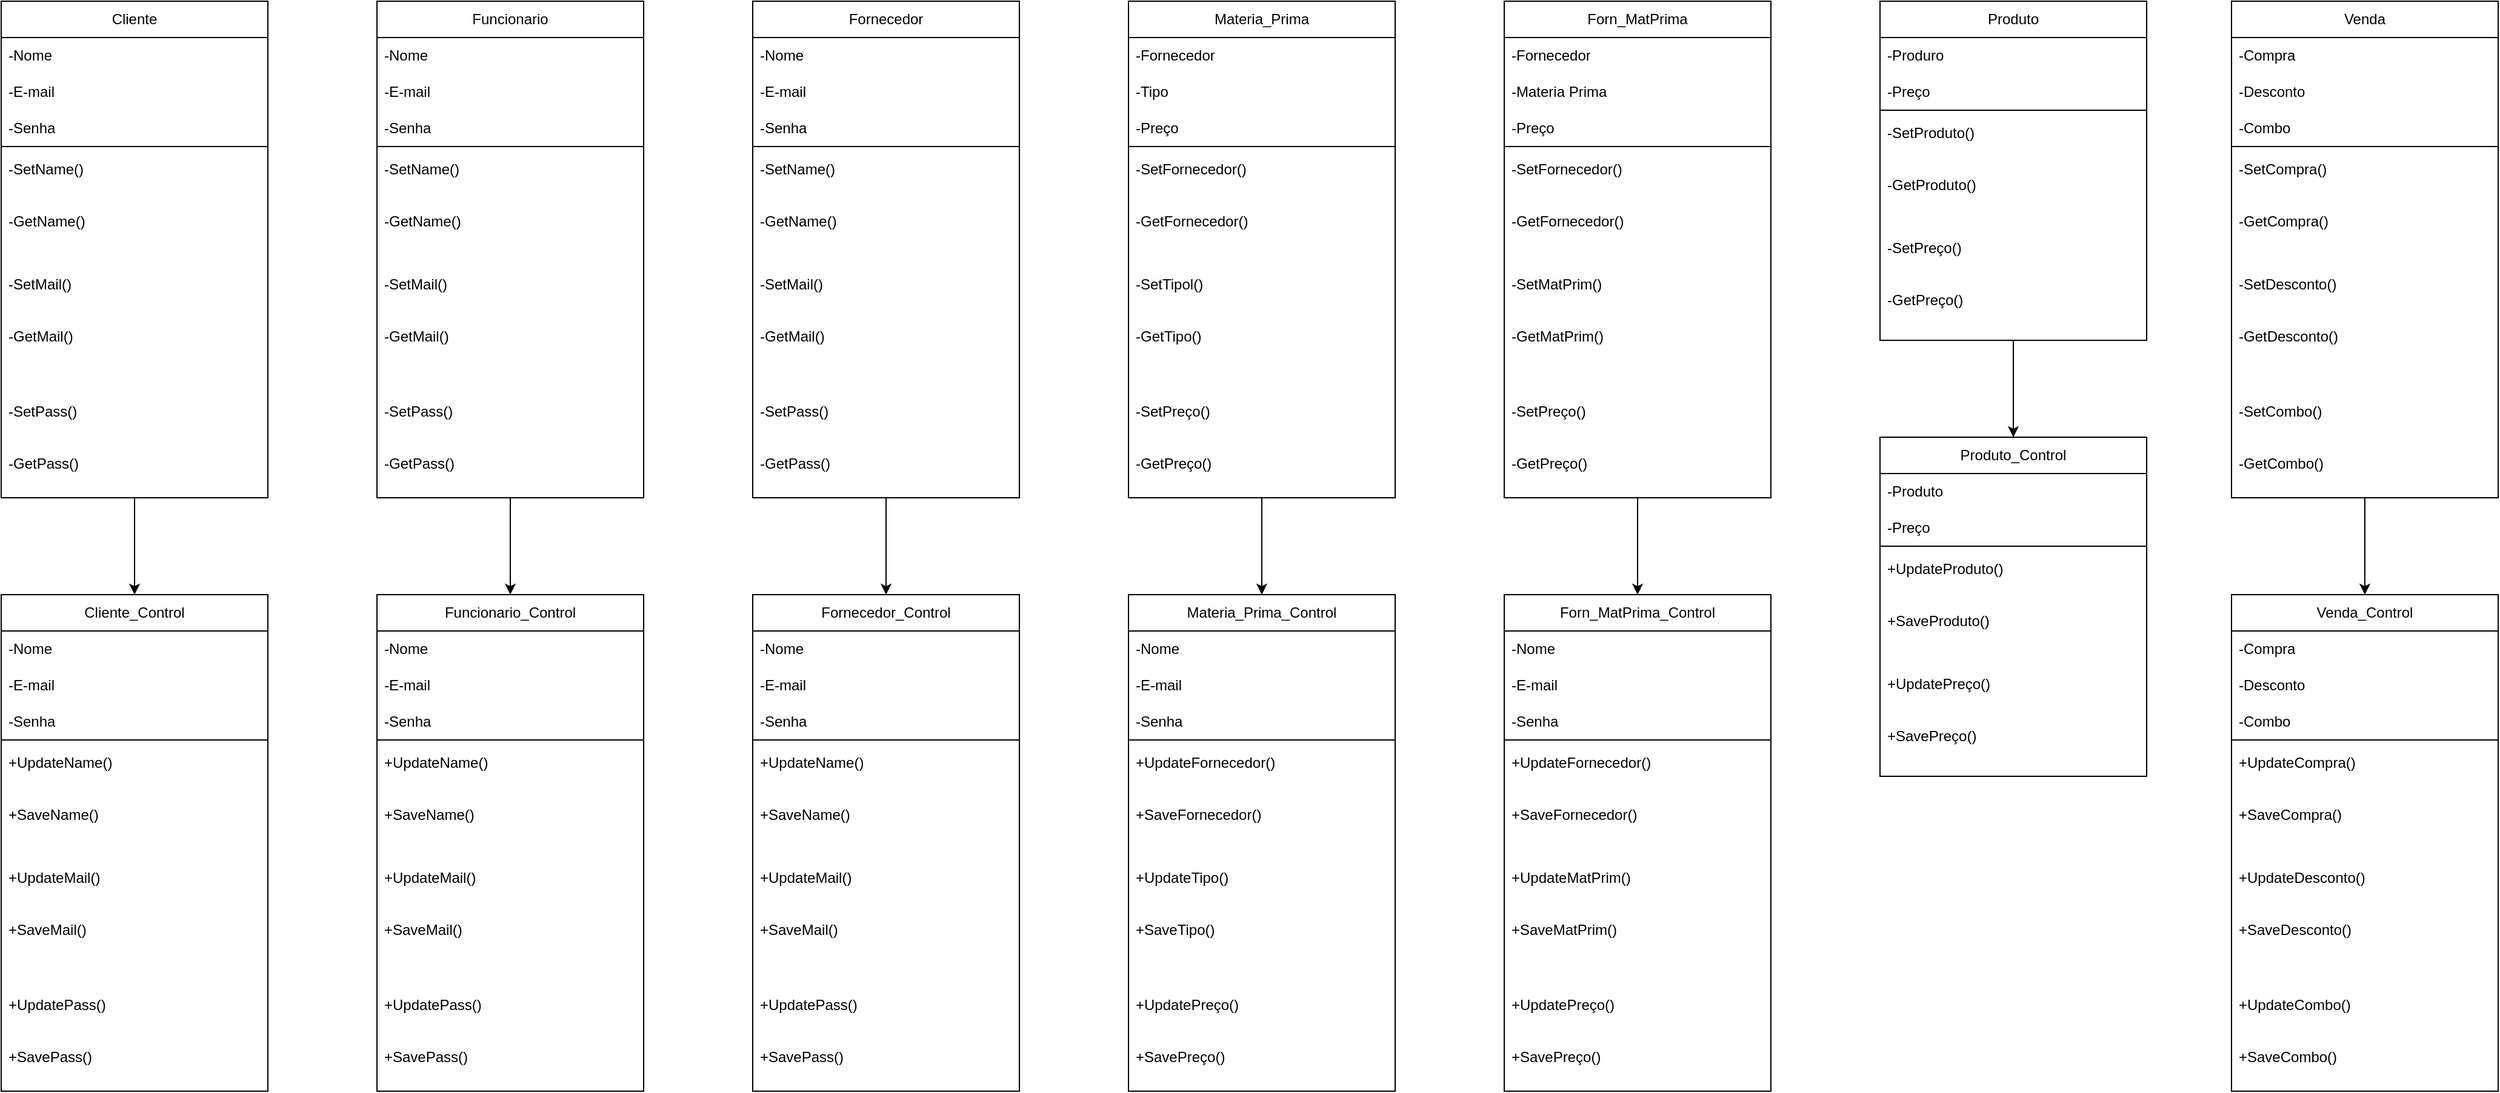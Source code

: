 <mxfile version="24.7.3" type="device">
  <diagram name="Página-1" id="zvrtA9uMxVIVxmkXYuaZ">
    <mxGraphModel dx="1834" dy="1150" grid="1" gridSize="10" guides="1" tooltips="1" connect="1" arrows="1" fold="1" page="0" pageScale="1" pageWidth="827" pageHeight="1169" math="0" shadow="0">
      <root>
        <mxCell id="0" />
        <mxCell id="1" parent="0" />
        <mxCell id="nqhEkGHsLleYSF5zNb8S-118" value="" style="group" parent="1" vertex="1" connectable="0">
          <mxGeometry x="-40" y="-180" width="220" height="410" as="geometry" />
        </mxCell>
        <mxCell id="nqhEkGHsLleYSF5zNb8S-119" value="Cliente" style="swimlane;fontStyle=0;childLayout=stackLayout;horizontal=1;startSize=30;horizontalStack=0;resizeParent=1;resizeParentMax=0;resizeLast=0;collapsible=1;marginBottom=0;whiteSpace=wrap;html=1;" parent="nqhEkGHsLleYSF5zNb8S-118" vertex="1">
          <mxGeometry width="220" height="120" as="geometry" />
        </mxCell>
        <mxCell id="nqhEkGHsLleYSF5zNb8S-120" value="-Nome" style="text;strokeColor=none;fillColor=none;align=left;verticalAlign=middle;spacingLeft=4;spacingRight=4;overflow=hidden;points=[[0,0.5],[1,0.5]];portConstraint=eastwest;rotatable=0;whiteSpace=wrap;html=1;" parent="nqhEkGHsLleYSF5zNb8S-119" vertex="1">
          <mxGeometry y="30" width="220" height="30" as="geometry" />
        </mxCell>
        <mxCell id="nqhEkGHsLleYSF5zNb8S-121" value="-E-mail" style="text;strokeColor=none;fillColor=none;align=left;verticalAlign=middle;spacingLeft=4;spacingRight=4;overflow=hidden;points=[[0,0.5],[1,0.5]];portConstraint=eastwest;rotatable=0;whiteSpace=wrap;html=1;" parent="nqhEkGHsLleYSF5zNb8S-119" vertex="1">
          <mxGeometry y="60" width="220" height="30" as="geometry" />
        </mxCell>
        <mxCell id="nqhEkGHsLleYSF5zNb8S-122" value="&lt;div&gt;-Senha&lt;/div&gt;" style="text;strokeColor=none;fillColor=none;align=left;verticalAlign=middle;spacingLeft=4;spacingRight=4;overflow=hidden;points=[[0,0.5],[1,0.5]];portConstraint=eastwest;rotatable=0;whiteSpace=wrap;html=1;" parent="nqhEkGHsLleYSF5zNb8S-119" vertex="1">
          <mxGeometry y="90" width="220" height="30" as="geometry" />
        </mxCell>
        <mxCell id="nqhEkGHsLleYSF5zNb8S-123" value="" style="swimlane;fontStyle=0;childLayout=stackLayout;horizontal=1;startSize=0;horizontalStack=0;resizeParent=1;resizeParentMax=0;resizeLast=0;collapsible=1;marginBottom=0;whiteSpace=wrap;html=1;" parent="nqhEkGHsLleYSF5zNb8S-118" vertex="1">
          <mxGeometry y="120" width="220" height="290" as="geometry" />
        </mxCell>
        <mxCell id="nqhEkGHsLleYSF5zNb8S-124" value="-SetName()&lt;div&gt;&lt;br&gt;&lt;/div&gt;&lt;div&gt;&lt;br&gt;&lt;div&gt;-GetName()&lt;/div&gt;&lt;/div&gt;" style="text;strokeColor=none;fillColor=none;align=left;verticalAlign=middle;spacingLeft=4;spacingRight=4;overflow=hidden;points=[[0,0.5],[1,0.5]];portConstraint=eastwest;rotatable=0;whiteSpace=wrap;html=1;" parent="nqhEkGHsLleYSF5zNb8S-123" vertex="1">
          <mxGeometry width="220" height="80" as="geometry" />
        </mxCell>
        <mxCell id="nqhEkGHsLleYSF5zNb8S-125" value="-SetMail()&lt;div&gt;&lt;br&gt;&lt;/div&gt;&lt;div&gt;&lt;br&gt;&lt;div&gt;-GetMail()&lt;/div&gt;&lt;/div&gt;" style="text;strokeColor=none;fillColor=none;align=left;verticalAlign=middle;spacingLeft=4;spacingRight=4;overflow=hidden;points=[[0,0.5],[1,0.5]];portConstraint=eastwest;rotatable=0;whiteSpace=wrap;html=1;" parent="nqhEkGHsLleYSF5zNb8S-123" vertex="1">
          <mxGeometry y="80" width="220" height="110" as="geometry" />
        </mxCell>
        <mxCell id="nqhEkGHsLleYSF5zNb8S-126" value="-SetPass()&lt;div&gt;&lt;br&gt;&lt;/div&gt;&lt;div&gt;&lt;br&gt;&lt;/div&gt;&lt;div&gt;-GetPass()&lt;/div&gt;" style="text;strokeColor=none;fillColor=none;align=left;verticalAlign=middle;spacingLeft=4;spacingRight=4;overflow=hidden;points=[[0,0.5],[1,0.5]];portConstraint=eastwest;rotatable=0;whiteSpace=wrap;html=1;" parent="nqhEkGHsLleYSF5zNb8S-123" vertex="1">
          <mxGeometry y="190" width="220" height="100" as="geometry" />
        </mxCell>
        <mxCell id="nqhEkGHsLleYSF5zNb8S-127" value="" style="group" parent="1" vertex="1" connectable="0">
          <mxGeometry x="-40" y="310" width="220" height="410" as="geometry" />
        </mxCell>
        <mxCell id="nqhEkGHsLleYSF5zNb8S-128" value="Cliente_Control" style="swimlane;fontStyle=0;childLayout=stackLayout;horizontal=1;startSize=30;horizontalStack=0;resizeParent=1;resizeParentMax=0;resizeLast=0;collapsible=1;marginBottom=0;whiteSpace=wrap;html=1;" parent="nqhEkGHsLleYSF5zNb8S-127" vertex="1">
          <mxGeometry width="220" height="120" as="geometry" />
        </mxCell>
        <mxCell id="nqhEkGHsLleYSF5zNb8S-129" value="-Nome" style="text;strokeColor=none;fillColor=none;align=left;verticalAlign=middle;spacingLeft=4;spacingRight=4;overflow=hidden;points=[[0,0.5],[1,0.5]];portConstraint=eastwest;rotatable=0;whiteSpace=wrap;html=1;" parent="nqhEkGHsLleYSF5zNb8S-128" vertex="1">
          <mxGeometry y="30" width="220" height="30" as="geometry" />
        </mxCell>
        <mxCell id="nqhEkGHsLleYSF5zNb8S-130" value="-E-mail" style="text;strokeColor=none;fillColor=none;align=left;verticalAlign=middle;spacingLeft=4;spacingRight=4;overflow=hidden;points=[[0,0.5],[1,0.5]];portConstraint=eastwest;rotatable=0;whiteSpace=wrap;html=1;" parent="nqhEkGHsLleYSF5zNb8S-128" vertex="1">
          <mxGeometry y="60" width="220" height="30" as="geometry" />
        </mxCell>
        <mxCell id="nqhEkGHsLleYSF5zNb8S-131" value="&lt;div&gt;-Senha&lt;/div&gt;" style="text;strokeColor=none;fillColor=none;align=left;verticalAlign=middle;spacingLeft=4;spacingRight=4;overflow=hidden;points=[[0,0.5],[1,0.5]];portConstraint=eastwest;rotatable=0;whiteSpace=wrap;html=1;" parent="nqhEkGHsLleYSF5zNb8S-128" vertex="1">
          <mxGeometry y="90" width="220" height="30" as="geometry" />
        </mxCell>
        <mxCell id="nqhEkGHsLleYSF5zNb8S-132" value="" style="swimlane;fontStyle=0;childLayout=stackLayout;horizontal=1;startSize=0;horizontalStack=0;resizeParent=1;resizeParentMax=0;resizeLast=0;collapsible=1;marginBottom=0;whiteSpace=wrap;html=1;" parent="nqhEkGHsLleYSF5zNb8S-127" vertex="1">
          <mxGeometry y="120" width="220" height="290" as="geometry" />
        </mxCell>
        <mxCell id="nqhEkGHsLleYSF5zNb8S-133" value="+UpdateName()&lt;div&gt;&lt;br&gt;&lt;/div&gt;&lt;div&gt;&lt;br&gt;&lt;div&gt;+SaveName()&lt;/div&gt;&lt;/div&gt;" style="text;strokeColor=none;fillColor=none;align=left;verticalAlign=middle;spacingLeft=4;spacingRight=4;overflow=hidden;points=[[0,0.5],[1,0.5]];portConstraint=eastwest;rotatable=0;whiteSpace=wrap;html=1;" parent="nqhEkGHsLleYSF5zNb8S-132" vertex="1">
          <mxGeometry width="220" height="80" as="geometry" />
        </mxCell>
        <mxCell id="nqhEkGHsLleYSF5zNb8S-134" value="+UpdateMail()&lt;div&gt;&lt;br&gt;&lt;/div&gt;&lt;div&gt;&lt;br&gt;&lt;div&gt;+SaveMail()&lt;/div&gt;&lt;/div&gt;" style="text;strokeColor=none;fillColor=none;align=left;verticalAlign=middle;spacingLeft=4;spacingRight=4;overflow=hidden;points=[[0,0.5],[1,0.5]];portConstraint=eastwest;rotatable=0;whiteSpace=wrap;html=1;" parent="nqhEkGHsLleYSF5zNb8S-132" vertex="1">
          <mxGeometry y="80" width="220" height="110" as="geometry" />
        </mxCell>
        <mxCell id="nqhEkGHsLleYSF5zNb8S-135" value="+UpdatePass()&lt;div&gt;&lt;br&gt;&lt;/div&gt;&lt;div&gt;&lt;span style=&quot;background-color: initial;&quot;&gt;&lt;br&gt;&lt;/span&gt;&lt;/div&gt;&lt;div&gt;&lt;span style=&quot;background-color: initial;&quot;&gt;+SavePass()&lt;/span&gt;&lt;br&gt;&lt;/div&gt;" style="text;strokeColor=none;fillColor=none;align=left;verticalAlign=middle;spacingLeft=4;spacingRight=4;overflow=hidden;points=[[0,0.5],[1,0.5]];portConstraint=eastwest;rotatable=0;whiteSpace=wrap;html=1;" parent="nqhEkGHsLleYSF5zNb8S-132" vertex="1">
          <mxGeometry y="190" width="220" height="100" as="geometry" />
        </mxCell>
        <mxCell id="nqhEkGHsLleYSF5zNb8S-136" value="" style="endArrow=classic;html=1;rounded=0;entryX=0.5;entryY=0;entryDx=0;entryDy=0;" parent="1" target="nqhEkGHsLleYSF5zNb8S-128" edge="1">
          <mxGeometry width="50" height="50" relative="1" as="geometry">
            <mxPoint x="70" y="230" as="sourcePoint" />
            <mxPoint x="-20" y="150" as="targetPoint" />
          </mxGeometry>
        </mxCell>
        <mxCell id="nqhEkGHsLleYSF5zNb8S-213" value="" style="group" parent="1" vertex="1" connectable="0">
          <mxGeometry x="270" y="-180" width="220" height="410" as="geometry" />
        </mxCell>
        <mxCell id="nqhEkGHsLleYSF5zNb8S-214" value="Funcionario" style="swimlane;fontStyle=0;childLayout=stackLayout;horizontal=1;startSize=30;horizontalStack=0;resizeParent=1;resizeParentMax=0;resizeLast=0;collapsible=1;marginBottom=0;whiteSpace=wrap;html=1;" parent="nqhEkGHsLleYSF5zNb8S-213" vertex="1">
          <mxGeometry width="220" height="120" as="geometry" />
        </mxCell>
        <mxCell id="nqhEkGHsLleYSF5zNb8S-215" value="-Nome" style="text;strokeColor=none;fillColor=none;align=left;verticalAlign=middle;spacingLeft=4;spacingRight=4;overflow=hidden;points=[[0,0.5],[1,0.5]];portConstraint=eastwest;rotatable=0;whiteSpace=wrap;html=1;" parent="nqhEkGHsLleYSF5zNb8S-214" vertex="1">
          <mxGeometry y="30" width="220" height="30" as="geometry" />
        </mxCell>
        <mxCell id="nqhEkGHsLleYSF5zNb8S-216" value="-E-mail" style="text;strokeColor=none;fillColor=none;align=left;verticalAlign=middle;spacingLeft=4;spacingRight=4;overflow=hidden;points=[[0,0.5],[1,0.5]];portConstraint=eastwest;rotatable=0;whiteSpace=wrap;html=1;" parent="nqhEkGHsLleYSF5zNb8S-214" vertex="1">
          <mxGeometry y="60" width="220" height="30" as="geometry" />
        </mxCell>
        <mxCell id="nqhEkGHsLleYSF5zNb8S-217" value="&lt;div&gt;-Senha&lt;/div&gt;" style="text;strokeColor=none;fillColor=none;align=left;verticalAlign=middle;spacingLeft=4;spacingRight=4;overflow=hidden;points=[[0,0.5],[1,0.5]];portConstraint=eastwest;rotatable=0;whiteSpace=wrap;html=1;" parent="nqhEkGHsLleYSF5zNb8S-214" vertex="1">
          <mxGeometry y="90" width="220" height="30" as="geometry" />
        </mxCell>
        <mxCell id="nqhEkGHsLleYSF5zNb8S-218" value="" style="swimlane;fontStyle=0;childLayout=stackLayout;horizontal=1;startSize=0;horizontalStack=0;resizeParent=1;resizeParentMax=0;resizeLast=0;collapsible=1;marginBottom=0;whiteSpace=wrap;html=1;" parent="nqhEkGHsLleYSF5zNb8S-213" vertex="1">
          <mxGeometry y="120" width="220" height="290" as="geometry" />
        </mxCell>
        <mxCell id="nqhEkGHsLleYSF5zNb8S-219" value="-SetName()&lt;div&gt;&lt;br&gt;&lt;/div&gt;&lt;div&gt;&lt;br&gt;&lt;div&gt;-GetName()&lt;/div&gt;&lt;/div&gt;" style="text;strokeColor=none;fillColor=none;align=left;verticalAlign=middle;spacingLeft=4;spacingRight=4;overflow=hidden;points=[[0,0.5],[1,0.5]];portConstraint=eastwest;rotatable=0;whiteSpace=wrap;html=1;" parent="nqhEkGHsLleYSF5zNb8S-218" vertex="1">
          <mxGeometry width="220" height="80" as="geometry" />
        </mxCell>
        <mxCell id="nqhEkGHsLleYSF5zNb8S-220" value="-SetMail()&lt;div&gt;&lt;br&gt;&lt;/div&gt;&lt;div&gt;&lt;br&gt;&lt;div&gt;-GetMail()&lt;/div&gt;&lt;/div&gt;" style="text;strokeColor=none;fillColor=none;align=left;verticalAlign=middle;spacingLeft=4;spacingRight=4;overflow=hidden;points=[[0,0.5],[1,0.5]];portConstraint=eastwest;rotatable=0;whiteSpace=wrap;html=1;" parent="nqhEkGHsLleYSF5zNb8S-218" vertex="1">
          <mxGeometry y="80" width="220" height="110" as="geometry" />
        </mxCell>
        <mxCell id="nqhEkGHsLleYSF5zNb8S-221" value="-SetPass()&lt;div&gt;&lt;br&gt;&lt;/div&gt;&lt;div&gt;&lt;br&gt;&lt;/div&gt;&lt;div&gt;-GetPass()&lt;/div&gt;" style="text;strokeColor=none;fillColor=none;align=left;verticalAlign=middle;spacingLeft=4;spacingRight=4;overflow=hidden;points=[[0,0.5],[1,0.5]];portConstraint=eastwest;rotatable=0;whiteSpace=wrap;html=1;" parent="nqhEkGHsLleYSF5zNb8S-218" vertex="1">
          <mxGeometry y="190" width="220" height="100" as="geometry" />
        </mxCell>
        <mxCell id="nqhEkGHsLleYSF5zNb8S-222" value="" style="group" parent="1" vertex="1" connectable="0">
          <mxGeometry x="270" y="310" width="220" height="410" as="geometry" />
        </mxCell>
        <mxCell id="nqhEkGHsLleYSF5zNb8S-223" value="Funcionario_Control" style="swimlane;fontStyle=0;childLayout=stackLayout;horizontal=1;startSize=30;horizontalStack=0;resizeParent=1;resizeParentMax=0;resizeLast=0;collapsible=1;marginBottom=0;whiteSpace=wrap;html=1;" parent="nqhEkGHsLleYSF5zNb8S-222" vertex="1">
          <mxGeometry width="220" height="120" as="geometry" />
        </mxCell>
        <mxCell id="nqhEkGHsLleYSF5zNb8S-224" value="-Nome" style="text;strokeColor=none;fillColor=none;align=left;verticalAlign=middle;spacingLeft=4;spacingRight=4;overflow=hidden;points=[[0,0.5],[1,0.5]];portConstraint=eastwest;rotatable=0;whiteSpace=wrap;html=1;" parent="nqhEkGHsLleYSF5zNb8S-223" vertex="1">
          <mxGeometry y="30" width="220" height="30" as="geometry" />
        </mxCell>
        <mxCell id="nqhEkGHsLleYSF5zNb8S-225" value="-E-mail" style="text;strokeColor=none;fillColor=none;align=left;verticalAlign=middle;spacingLeft=4;spacingRight=4;overflow=hidden;points=[[0,0.5],[1,0.5]];portConstraint=eastwest;rotatable=0;whiteSpace=wrap;html=1;" parent="nqhEkGHsLleYSF5zNb8S-223" vertex="1">
          <mxGeometry y="60" width="220" height="30" as="geometry" />
        </mxCell>
        <mxCell id="nqhEkGHsLleYSF5zNb8S-226" value="&lt;div&gt;-Senha&lt;/div&gt;" style="text;strokeColor=none;fillColor=none;align=left;verticalAlign=middle;spacingLeft=4;spacingRight=4;overflow=hidden;points=[[0,0.5],[1,0.5]];portConstraint=eastwest;rotatable=0;whiteSpace=wrap;html=1;" parent="nqhEkGHsLleYSF5zNb8S-223" vertex="1">
          <mxGeometry y="90" width="220" height="30" as="geometry" />
        </mxCell>
        <mxCell id="nqhEkGHsLleYSF5zNb8S-227" value="" style="swimlane;fontStyle=0;childLayout=stackLayout;horizontal=1;startSize=0;horizontalStack=0;resizeParent=1;resizeParentMax=0;resizeLast=0;collapsible=1;marginBottom=0;whiteSpace=wrap;html=1;" parent="nqhEkGHsLleYSF5zNb8S-222" vertex="1">
          <mxGeometry y="120" width="220" height="290" as="geometry" />
        </mxCell>
        <mxCell id="nqhEkGHsLleYSF5zNb8S-228" value="+UpdateName()&lt;div&gt;&lt;br&gt;&lt;/div&gt;&lt;div&gt;&lt;br&gt;&lt;div&gt;+SaveName()&lt;/div&gt;&lt;/div&gt;" style="text;strokeColor=none;fillColor=none;align=left;verticalAlign=middle;spacingLeft=4;spacingRight=4;overflow=hidden;points=[[0,0.5],[1,0.5]];portConstraint=eastwest;rotatable=0;whiteSpace=wrap;html=1;" parent="nqhEkGHsLleYSF5zNb8S-227" vertex="1">
          <mxGeometry width="220" height="80" as="geometry" />
        </mxCell>
        <mxCell id="nqhEkGHsLleYSF5zNb8S-229" value="+UpdateMail()&lt;div&gt;&lt;br&gt;&lt;/div&gt;&lt;div&gt;&lt;br&gt;&lt;div&gt;+SaveMail()&lt;/div&gt;&lt;/div&gt;" style="text;strokeColor=none;fillColor=none;align=left;verticalAlign=middle;spacingLeft=4;spacingRight=4;overflow=hidden;points=[[0,0.5],[1,0.5]];portConstraint=eastwest;rotatable=0;whiteSpace=wrap;html=1;" parent="nqhEkGHsLleYSF5zNb8S-227" vertex="1">
          <mxGeometry y="80" width="220" height="110" as="geometry" />
        </mxCell>
        <mxCell id="nqhEkGHsLleYSF5zNb8S-230" value="+UpdatePass()&lt;div&gt;&lt;br&gt;&lt;/div&gt;&lt;div&gt;&lt;span style=&quot;background-color: initial;&quot;&gt;&lt;br&gt;&lt;/span&gt;&lt;/div&gt;&lt;div&gt;&lt;span style=&quot;background-color: initial;&quot;&gt;+SavePass()&lt;/span&gt;&lt;br&gt;&lt;/div&gt;" style="text;strokeColor=none;fillColor=none;align=left;verticalAlign=middle;spacingLeft=4;spacingRight=4;overflow=hidden;points=[[0,0.5],[1,0.5]];portConstraint=eastwest;rotatable=0;whiteSpace=wrap;html=1;" parent="nqhEkGHsLleYSF5zNb8S-227" vertex="1">
          <mxGeometry y="190" width="220" height="100" as="geometry" />
        </mxCell>
        <mxCell id="nqhEkGHsLleYSF5zNb8S-231" value="" style="endArrow=classic;html=1;rounded=0;entryX=0.5;entryY=0;entryDx=0;entryDy=0;" parent="1" target="nqhEkGHsLleYSF5zNb8S-223" edge="1">
          <mxGeometry width="50" height="50" relative="1" as="geometry">
            <mxPoint x="380" y="230" as="sourcePoint" />
            <mxPoint x="290" y="150" as="targetPoint" />
          </mxGeometry>
        </mxCell>
        <mxCell id="nqhEkGHsLleYSF5zNb8S-232" value="" style="group" parent="1" vertex="1" connectable="0">
          <mxGeometry x="580" y="-180" width="220" height="410" as="geometry" />
        </mxCell>
        <mxCell id="nqhEkGHsLleYSF5zNb8S-233" value="Fornecedor" style="swimlane;fontStyle=0;childLayout=stackLayout;horizontal=1;startSize=30;horizontalStack=0;resizeParent=1;resizeParentMax=0;resizeLast=0;collapsible=1;marginBottom=0;whiteSpace=wrap;html=1;" parent="nqhEkGHsLleYSF5zNb8S-232" vertex="1">
          <mxGeometry width="220" height="120" as="geometry" />
        </mxCell>
        <mxCell id="nqhEkGHsLleYSF5zNb8S-234" value="-Nome" style="text;strokeColor=none;fillColor=none;align=left;verticalAlign=middle;spacingLeft=4;spacingRight=4;overflow=hidden;points=[[0,0.5],[1,0.5]];portConstraint=eastwest;rotatable=0;whiteSpace=wrap;html=1;" parent="nqhEkGHsLleYSF5zNb8S-233" vertex="1">
          <mxGeometry y="30" width="220" height="30" as="geometry" />
        </mxCell>
        <mxCell id="nqhEkGHsLleYSF5zNb8S-235" value="-E-mail" style="text;strokeColor=none;fillColor=none;align=left;verticalAlign=middle;spacingLeft=4;spacingRight=4;overflow=hidden;points=[[0,0.5],[1,0.5]];portConstraint=eastwest;rotatable=0;whiteSpace=wrap;html=1;" parent="nqhEkGHsLleYSF5zNb8S-233" vertex="1">
          <mxGeometry y="60" width="220" height="30" as="geometry" />
        </mxCell>
        <mxCell id="nqhEkGHsLleYSF5zNb8S-236" value="&lt;div&gt;-Senha&lt;/div&gt;" style="text;strokeColor=none;fillColor=none;align=left;verticalAlign=middle;spacingLeft=4;spacingRight=4;overflow=hidden;points=[[0,0.5],[1,0.5]];portConstraint=eastwest;rotatable=0;whiteSpace=wrap;html=1;" parent="nqhEkGHsLleYSF5zNb8S-233" vertex="1">
          <mxGeometry y="90" width="220" height="30" as="geometry" />
        </mxCell>
        <mxCell id="nqhEkGHsLleYSF5zNb8S-237" value="" style="swimlane;fontStyle=0;childLayout=stackLayout;horizontal=1;startSize=0;horizontalStack=0;resizeParent=1;resizeParentMax=0;resizeLast=0;collapsible=1;marginBottom=0;whiteSpace=wrap;html=1;" parent="nqhEkGHsLleYSF5zNb8S-232" vertex="1">
          <mxGeometry y="120" width="220" height="290" as="geometry" />
        </mxCell>
        <mxCell id="nqhEkGHsLleYSF5zNb8S-238" value="-SetName()&lt;div&gt;&lt;br&gt;&lt;/div&gt;&lt;div&gt;&lt;br&gt;&lt;div&gt;-GetName()&lt;/div&gt;&lt;/div&gt;" style="text;strokeColor=none;fillColor=none;align=left;verticalAlign=middle;spacingLeft=4;spacingRight=4;overflow=hidden;points=[[0,0.5],[1,0.5]];portConstraint=eastwest;rotatable=0;whiteSpace=wrap;html=1;" parent="nqhEkGHsLleYSF5zNb8S-237" vertex="1">
          <mxGeometry width="220" height="80" as="geometry" />
        </mxCell>
        <mxCell id="nqhEkGHsLleYSF5zNb8S-239" value="-SetMail()&lt;div&gt;&lt;br&gt;&lt;/div&gt;&lt;div&gt;&lt;br&gt;&lt;div&gt;-GetMail()&lt;/div&gt;&lt;/div&gt;" style="text;strokeColor=none;fillColor=none;align=left;verticalAlign=middle;spacingLeft=4;spacingRight=4;overflow=hidden;points=[[0,0.5],[1,0.5]];portConstraint=eastwest;rotatable=0;whiteSpace=wrap;html=1;" parent="nqhEkGHsLleYSF5zNb8S-237" vertex="1">
          <mxGeometry y="80" width="220" height="110" as="geometry" />
        </mxCell>
        <mxCell id="nqhEkGHsLleYSF5zNb8S-240" value="-SetPass()&lt;div&gt;&lt;br&gt;&lt;/div&gt;&lt;div&gt;&lt;br&gt;&lt;/div&gt;&lt;div&gt;-GetPass()&lt;/div&gt;" style="text;strokeColor=none;fillColor=none;align=left;verticalAlign=middle;spacingLeft=4;spacingRight=4;overflow=hidden;points=[[0,0.5],[1,0.5]];portConstraint=eastwest;rotatable=0;whiteSpace=wrap;html=1;" parent="nqhEkGHsLleYSF5zNb8S-237" vertex="1">
          <mxGeometry y="190" width="220" height="100" as="geometry" />
        </mxCell>
        <mxCell id="nqhEkGHsLleYSF5zNb8S-241" value="" style="group" parent="1" vertex="1" connectable="0">
          <mxGeometry x="580" y="310" width="220" height="410" as="geometry" />
        </mxCell>
        <mxCell id="nqhEkGHsLleYSF5zNb8S-242" value="Fornecedor_Control" style="swimlane;fontStyle=0;childLayout=stackLayout;horizontal=1;startSize=30;horizontalStack=0;resizeParent=1;resizeParentMax=0;resizeLast=0;collapsible=1;marginBottom=0;whiteSpace=wrap;html=1;" parent="nqhEkGHsLleYSF5zNb8S-241" vertex="1">
          <mxGeometry width="220" height="120" as="geometry" />
        </mxCell>
        <mxCell id="nqhEkGHsLleYSF5zNb8S-243" value="-Nome" style="text;strokeColor=none;fillColor=none;align=left;verticalAlign=middle;spacingLeft=4;spacingRight=4;overflow=hidden;points=[[0,0.5],[1,0.5]];portConstraint=eastwest;rotatable=0;whiteSpace=wrap;html=1;" parent="nqhEkGHsLleYSF5zNb8S-242" vertex="1">
          <mxGeometry y="30" width="220" height="30" as="geometry" />
        </mxCell>
        <mxCell id="nqhEkGHsLleYSF5zNb8S-244" value="-E-mail" style="text;strokeColor=none;fillColor=none;align=left;verticalAlign=middle;spacingLeft=4;spacingRight=4;overflow=hidden;points=[[0,0.5],[1,0.5]];portConstraint=eastwest;rotatable=0;whiteSpace=wrap;html=1;" parent="nqhEkGHsLleYSF5zNb8S-242" vertex="1">
          <mxGeometry y="60" width="220" height="30" as="geometry" />
        </mxCell>
        <mxCell id="nqhEkGHsLleYSF5zNb8S-245" value="&lt;div&gt;-Senha&lt;/div&gt;" style="text;strokeColor=none;fillColor=none;align=left;verticalAlign=middle;spacingLeft=4;spacingRight=4;overflow=hidden;points=[[0,0.5],[1,0.5]];portConstraint=eastwest;rotatable=0;whiteSpace=wrap;html=1;" parent="nqhEkGHsLleYSF5zNb8S-242" vertex="1">
          <mxGeometry y="90" width="220" height="30" as="geometry" />
        </mxCell>
        <mxCell id="nqhEkGHsLleYSF5zNb8S-246" value="" style="swimlane;fontStyle=0;childLayout=stackLayout;horizontal=1;startSize=0;horizontalStack=0;resizeParent=1;resizeParentMax=0;resizeLast=0;collapsible=1;marginBottom=0;whiteSpace=wrap;html=1;" parent="nqhEkGHsLleYSF5zNb8S-241" vertex="1">
          <mxGeometry y="120" width="220" height="290" as="geometry" />
        </mxCell>
        <mxCell id="nqhEkGHsLleYSF5zNb8S-247" value="+UpdateName()&lt;div&gt;&lt;br&gt;&lt;/div&gt;&lt;div&gt;&lt;br&gt;&lt;div&gt;+SaveName()&lt;/div&gt;&lt;/div&gt;" style="text;strokeColor=none;fillColor=none;align=left;verticalAlign=middle;spacingLeft=4;spacingRight=4;overflow=hidden;points=[[0,0.5],[1,0.5]];portConstraint=eastwest;rotatable=0;whiteSpace=wrap;html=1;" parent="nqhEkGHsLleYSF5zNb8S-246" vertex="1">
          <mxGeometry width="220" height="80" as="geometry" />
        </mxCell>
        <mxCell id="nqhEkGHsLleYSF5zNb8S-248" value="+UpdateMail()&lt;div&gt;&lt;br&gt;&lt;/div&gt;&lt;div&gt;&lt;br&gt;&lt;div&gt;+SaveMail()&lt;/div&gt;&lt;/div&gt;" style="text;strokeColor=none;fillColor=none;align=left;verticalAlign=middle;spacingLeft=4;spacingRight=4;overflow=hidden;points=[[0,0.5],[1,0.5]];portConstraint=eastwest;rotatable=0;whiteSpace=wrap;html=1;" parent="nqhEkGHsLleYSF5zNb8S-246" vertex="1">
          <mxGeometry y="80" width="220" height="110" as="geometry" />
        </mxCell>
        <mxCell id="nqhEkGHsLleYSF5zNb8S-249" value="+UpdatePass()&lt;div&gt;&lt;br&gt;&lt;/div&gt;&lt;div&gt;&lt;span style=&quot;background-color: initial;&quot;&gt;&lt;br&gt;&lt;/span&gt;&lt;/div&gt;&lt;div&gt;&lt;span style=&quot;background-color: initial;&quot;&gt;+SavePass()&lt;/span&gt;&lt;br&gt;&lt;/div&gt;" style="text;strokeColor=none;fillColor=none;align=left;verticalAlign=middle;spacingLeft=4;spacingRight=4;overflow=hidden;points=[[0,0.5],[1,0.5]];portConstraint=eastwest;rotatable=0;whiteSpace=wrap;html=1;" parent="nqhEkGHsLleYSF5zNb8S-246" vertex="1">
          <mxGeometry y="190" width="220" height="100" as="geometry" />
        </mxCell>
        <mxCell id="nqhEkGHsLleYSF5zNb8S-250" value="" style="endArrow=classic;html=1;rounded=0;entryX=0.5;entryY=0;entryDx=0;entryDy=0;" parent="1" target="nqhEkGHsLleYSF5zNb8S-242" edge="1">
          <mxGeometry width="50" height="50" relative="1" as="geometry">
            <mxPoint x="690" y="230" as="sourcePoint" />
            <mxPoint x="600" y="150" as="targetPoint" />
          </mxGeometry>
        </mxCell>
        <mxCell id="nqhEkGHsLleYSF5zNb8S-251" value="" style="group" parent="1" vertex="1" connectable="0">
          <mxGeometry x="890" y="-180" width="220" height="410" as="geometry" />
        </mxCell>
        <mxCell id="nqhEkGHsLleYSF5zNb8S-252" value="Materia_Prima" style="swimlane;fontStyle=0;childLayout=stackLayout;horizontal=1;startSize=30;horizontalStack=0;resizeParent=1;resizeParentMax=0;resizeLast=0;collapsible=1;marginBottom=0;whiteSpace=wrap;html=1;" parent="nqhEkGHsLleYSF5zNb8S-251" vertex="1">
          <mxGeometry width="220" height="120" as="geometry" />
        </mxCell>
        <mxCell id="nqhEkGHsLleYSF5zNb8S-253" value="-Fornecedor" style="text;strokeColor=none;fillColor=none;align=left;verticalAlign=middle;spacingLeft=4;spacingRight=4;overflow=hidden;points=[[0,0.5],[1,0.5]];portConstraint=eastwest;rotatable=0;whiteSpace=wrap;html=1;" parent="nqhEkGHsLleYSF5zNb8S-252" vertex="1">
          <mxGeometry y="30" width="220" height="30" as="geometry" />
        </mxCell>
        <mxCell id="nqhEkGHsLleYSF5zNb8S-254" value="-Tipo" style="text;strokeColor=none;fillColor=none;align=left;verticalAlign=middle;spacingLeft=4;spacingRight=4;overflow=hidden;points=[[0,0.5],[1,0.5]];portConstraint=eastwest;rotatable=0;whiteSpace=wrap;html=1;" parent="nqhEkGHsLleYSF5zNb8S-252" vertex="1">
          <mxGeometry y="60" width="220" height="30" as="geometry" />
        </mxCell>
        <mxCell id="nqhEkGHsLleYSF5zNb8S-255" value="-Preço" style="text;strokeColor=none;fillColor=none;align=left;verticalAlign=middle;spacingLeft=4;spacingRight=4;overflow=hidden;points=[[0,0.5],[1,0.5]];portConstraint=eastwest;rotatable=0;whiteSpace=wrap;html=1;" parent="nqhEkGHsLleYSF5zNb8S-252" vertex="1">
          <mxGeometry y="90" width="220" height="30" as="geometry" />
        </mxCell>
        <mxCell id="nqhEkGHsLleYSF5zNb8S-256" value="" style="swimlane;fontStyle=0;childLayout=stackLayout;horizontal=1;startSize=0;horizontalStack=0;resizeParent=1;resizeParentMax=0;resizeLast=0;collapsible=1;marginBottom=0;whiteSpace=wrap;html=1;" parent="nqhEkGHsLleYSF5zNb8S-251" vertex="1">
          <mxGeometry y="120" width="220" height="290" as="geometry" />
        </mxCell>
        <mxCell id="nqhEkGHsLleYSF5zNb8S-257" value="-SetFornecedor()&lt;div&gt;&lt;br&gt;&lt;/div&gt;&lt;div&gt;&lt;br&gt;&lt;div&gt;-GetFornecedor()&lt;/div&gt;&lt;/div&gt;" style="text;strokeColor=none;fillColor=none;align=left;verticalAlign=middle;spacingLeft=4;spacingRight=4;overflow=hidden;points=[[0,0.5],[1,0.5]];portConstraint=eastwest;rotatable=0;whiteSpace=wrap;html=1;" parent="nqhEkGHsLleYSF5zNb8S-256" vertex="1">
          <mxGeometry width="220" height="80" as="geometry" />
        </mxCell>
        <mxCell id="nqhEkGHsLleYSF5zNb8S-258" value="-SetTipol()&lt;div&gt;&lt;br&gt;&lt;/div&gt;&lt;div&gt;&lt;br&gt;&lt;div&gt;-GetTipo()&lt;/div&gt;&lt;/div&gt;" style="text;strokeColor=none;fillColor=none;align=left;verticalAlign=middle;spacingLeft=4;spacingRight=4;overflow=hidden;points=[[0,0.5],[1,0.5]];portConstraint=eastwest;rotatable=0;whiteSpace=wrap;html=1;" parent="nqhEkGHsLleYSF5zNb8S-256" vertex="1">
          <mxGeometry y="80" width="220" height="110" as="geometry" />
        </mxCell>
        <mxCell id="nqhEkGHsLleYSF5zNb8S-259" value="-SetPreço()&lt;div&gt;&lt;br&gt;&lt;/div&gt;&lt;div&gt;&lt;br&gt;&lt;/div&gt;&lt;div&gt;-GetPreço()&lt;/div&gt;" style="text;strokeColor=none;fillColor=none;align=left;verticalAlign=middle;spacingLeft=4;spacingRight=4;overflow=hidden;points=[[0,0.5],[1,0.5]];portConstraint=eastwest;rotatable=0;whiteSpace=wrap;html=1;" parent="nqhEkGHsLleYSF5zNb8S-256" vertex="1">
          <mxGeometry y="190" width="220" height="100" as="geometry" />
        </mxCell>
        <mxCell id="nqhEkGHsLleYSF5zNb8S-260" value="" style="group" parent="1" vertex="1" connectable="0">
          <mxGeometry x="890" y="310" width="220" height="410" as="geometry" />
        </mxCell>
        <mxCell id="nqhEkGHsLleYSF5zNb8S-261" value="Materia_Prima_Control" style="swimlane;fontStyle=0;childLayout=stackLayout;horizontal=1;startSize=30;horizontalStack=0;resizeParent=1;resizeParentMax=0;resizeLast=0;collapsible=1;marginBottom=0;whiteSpace=wrap;html=1;" parent="nqhEkGHsLleYSF5zNb8S-260" vertex="1">
          <mxGeometry width="220" height="120" as="geometry" />
        </mxCell>
        <mxCell id="nqhEkGHsLleYSF5zNb8S-262" value="-Nome" style="text;strokeColor=none;fillColor=none;align=left;verticalAlign=middle;spacingLeft=4;spacingRight=4;overflow=hidden;points=[[0,0.5],[1,0.5]];portConstraint=eastwest;rotatable=0;whiteSpace=wrap;html=1;" parent="nqhEkGHsLleYSF5zNb8S-261" vertex="1">
          <mxGeometry y="30" width="220" height="30" as="geometry" />
        </mxCell>
        <mxCell id="nqhEkGHsLleYSF5zNb8S-263" value="-E-mail" style="text;strokeColor=none;fillColor=none;align=left;verticalAlign=middle;spacingLeft=4;spacingRight=4;overflow=hidden;points=[[0,0.5],[1,0.5]];portConstraint=eastwest;rotatable=0;whiteSpace=wrap;html=1;" parent="nqhEkGHsLleYSF5zNb8S-261" vertex="1">
          <mxGeometry y="60" width="220" height="30" as="geometry" />
        </mxCell>
        <mxCell id="nqhEkGHsLleYSF5zNb8S-264" value="&lt;div&gt;-Senha&lt;/div&gt;" style="text;strokeColor=none;fillColor=none;align=left;verticalAlign=middle;spacingLeft=4;spacingRight=4;overflow=hidden;points=[[0,0.5],[1,0.5]];portConstraint=eastwest;rotatable=0;whiteSpace=wrap;html=1;" parent="nqhEkGHsLleYSF5zNb8S-261" vertex="1">
          <mxGeometry y="90" width="220" height="30" as="geometry" />
        </mxCell>
        <mxCell id="nqhEkGHsLleYSF5zNb8S-265" value="" style="swimlane;fontStyle=0;childLayout=stackLayout;horizontal=1;startSize=0;horizontalStack=0;resizeParent=1;resizeParentMax=0;resizeLast=0;collapsible=1;marginBottom=0;whiteSpace=wrap;html=1;" parent="nqhEkGHsLleYSF5zNb8S-260" vertex="1">
          <mxGeometry y="120" width="220" height="290" as="geometry" />
        </mxCell>
        <mxCell id="nqhEkGHsLleYSF5zNb8S-266" value="+UpdateFornecedor()&lt;div&gt;&lt;br&gt;&lt;/div&gt;&lt;div&gt;&lt;br&gt;&lt;div&gt;+SaveFornecedor()&lt;/div&gt;&lt;/div&gt;" style="text;strokeColor=none;fillColor=none;align=left;verticalAlign=middle;spacingLeft=4;spacingRight=4;overflow=hidden;points=[[0,0.5],[1,0.5]];portConstraint=eastwest;rotatable=0;whiteSpace=wrap;html=1;" parent="nqhEkGHsLleYSF5zNb8S-265" vertex="1">
          <mxGeometry width="220" height="80" as="geometry" />
        </mxCell>
        <mxCell id="nqhEkGHsLleYSF5zNb8S-267" value="+UpdateTipo()&lt;div&gt;&lt;br&gt;&lt;/div&gt;&lt;div&gt;&lt;br&gt;&lt;div&gt;+SaveTipo()&lt;/div&gt;&lt;/div&gt;" style="text;strokeColor=none;fillColor=none;align=left;verticalAlign=middle;spacingLeft=4;spacingRight=4;overflow=hidden;points=[[0,0.5],[1,0.5]];portConstraint=eastwest;rotatable=0;whiteSpace=wrap;html=1;" parent="nqhEkGHsLleYSF5zNb8S-265" vertex="1">
          <mxGeometry y="80" width="220" height="110" as="geometry" />
        </mxCell>
        <mxCell id="nqhEkGHsLleYSF5zNb8S-268" value="+UpdatePreço()&lt;div&gt;&lt;br&gt;&lt;/div&gt;&lt;div&gt;&lt;span style=&quot;background-color: initial;&quot;&gt;&lt;br&gt;&lt;/span&gt;&lt;/div&gt;&lt;div&gt;&lt;span style=&quot;background-color: initial;&quot;&gt;+SavePreço()&lt;/span&gt;&lt;br&gt;&lt;/div&gt;" style="text;strokeColor=none;fillColor=none;align=left;verticalAlign=middle;spacingLeft=4;spacingRight=4;overflow=hidden;points=[[0,0.5],[1,0.5]];portConstraint=eastwest;rotatable=0;whiteSpace=wrap;html=1;" parent="nqhEkGHsLleYSF5zNb8S-265" vertex="1">
          <mxGeometry y="190" width="220" height="100" as="geometry" />
        </mxCell>
        <mxCell id="nqhEkGHsLleYSF5zNb8S-269" value="" style="endArrow=classic;html=1;rounded=0;entryX=0.5;entryY=0;entryDx=0;entryDy=0;" parent="1" target="nqhEkGHsLleYSF5zNb8S-261" edge="1">
          <mxGeometry width="50" height="50" relative="1" as="geometry">
            <mxPoint x="1000" y="230" as="sourcePoint" />
            <mxPoint x="910" y="150" as="targetPoint" />
          </mxGeometry>
        </mxCell>
        <mxCell id="nqhEkGHsLleYSF5zNb8S-270" value="" style="group" parent="1" vertex="1" connectable="0">
          <mxGeometry x="1200" y="-180" width="220" height="410" as="geometry" />
        </mxCell>
        <mxCell id="nqhEkGHsLleYSF5zNb8S-271" value="Forn_MatPrima" style="swimlane;fontStyle=0;childLayout=stackLayout;horizontal=1;startSize=30;horizontalStack=0;resizeParent=1;resizeParentMax=0;resizeLast=0;collapsible=1;marginBottom=0;whiteSpace=wrap;html=1;" parent="nqhEkGHsLleYSF5zNb8S-270" vertex="1">
          <mxGeometry width="220" height="120" as="geometry" />
        </mxCell>
        <mxCell id="nqhEkGHsLleYSF5zNb8S-272" value="-Fornecedor" style="text;strokeColor=none;fillColor=none;align=left;verticalAlign=middle;spacingLeft=4;spacingRight=4;overflow=hidden;points=[[0,0.5],[1,0.5]];portConstraint=eastwest;rotatable=0;whiteSpace=wrap;html=1;" parent="nqhEkGHsLleYSF5zNb8S-271" vertex="1">
          <mxGeometry y="30" width="220" height="30" as="geometry" />
        </mxCell>
        <mxCell id="nqhEkGHsLleYSF5zNb8S-273" value="-Materia Prima" style="text;strokeColor=none;fillColor=none;align=left;verticalAlign=middle;spacingLeft=4;spacingRight=4;overflow=hidden;points=[[0,0.5],[1,0.5]];portConstraint=eastwest;rotatable=0;whiteSpace=wrap;html=1;" parent="nqhEkGHsLleYSF5zNb8S-271" vertex="1">
          <mxGeometry y="60" width="220" height="30" as="geometry" />
        </mxCell>
        <mxCell id="nqhEkGHsLleYSF5zNb8S-274" value="&lt;div&gt;-Preço&lt;/div&gt;" style="text;strokeColor=none;fillColor=none;align=left;verticalAlign=middle;spacingLeft=4;spacingRight=4;overflow=hidden;points=[[0,0.5],[1,0.5]];portConstraint=eastwest;rotatable=0;whiteSpace=wrap;html=1;" parent="nqhEkGHsLleYSF5zNb8S-271" vertex="1">
          <mxGeometry y="90" width="220" height="30" as="geometry" />
        </mxCell>
        <mxCell id="nqhEkGHsLleYSF5zNb8S-275" value="" style="swimlane;fontStyle=0;childLayout=stackLayout;horizontal=1;startSize=0;horizontalStack=0;resizeParent=1;resizeParentMax=0;resizeLast=0;collapsible=1;marginBottom=0;whiteSpace=wrap;html=1;" parent="nqhEkGHsLleYSF5zNb8S-270" vertex="1">
          <mxGeometry y="120" width="220" height="290" as="geometry" />
        </mxCell>
        <mxCell id="nqhEkGHsLleYSF5zNb8S-276" value="-SetFornecedor()&lt;div&gt;&lt;br&gt;&lt;/div&gt;&lt;div&gt;&lt;br&gt;&lt;div&gt;-GetFornecedor()&lt;/div&gt;&lt;/div&gt;" style="text;strokeColor=none;fillColor=none;align=left;verticalAlign=middle;spacingLeft=4;spacingRight=4;overflow=hidden;points=[[0,0.5],[1,0.5]];portConstraint=eastwest;rotatable=0;whiteSpace=wrap;html=1;" parent="nqhEkGHsLleYSF5zNb8S-275" vertex="1">
          <mxGeometry width="220" height="80" as="geometry" />
        </mxCell>
        <mxCell id="nqhEkGHsLleYSF5zNb8S-277" value="-SetMatPrim()&lt;div&gt;&lt;br&gt;&lt;/div&gt;&lt;div&gt;&lt;br&gt;&lt;div&gt;-GetMatPrim()&lt;/div&gt;&lt;/div&gt;" style="text;strokeColor=none;fillColor=none;align=left;verticalAlign=middle;spacingLeft=4;spacingRight=4;overflow=hidden;points=[[0,0.5],[1,0.5]];portConstraint=eastwest;rotatable=0;whiteSpace=wrap;html=1;" parent="nqhEkGHsLleYSF5zNb8S-275" vertex="1">
          <mxGeometry y="80" width="220" height="110" as="geometry" />
        </mxCell>
        <mxCell id="nqhEkGHsLleYSF5zNb8S-278" value="-SetPreço()&lt;div&gt;&lt;br&gt;&lt;/div&gt;&lt;div&gt;&lt;br&gt;&lt;/div&gt;&lt;div&gt;-GetPreço()&lt;/div&gt;" style="text;strokeColor=none;fillColor=none;align=left;verticalAlign=middle;spacingLeft=4;spacingRight=4;overflow=hidden;points=[[0,0.5],[1,0.5]];portConstraint=eastwest;rotatable=0;whiteSpace=wrap;html=1;" parent="nqhEkGHsLleYSF5zNb8S-275" vertex="1">
          <mxGeometry y="190" width="220" height="100" as="geometry" />
        </mxCell>
        <mxCell id="nqhEkGHsLleYSF5zNb8S-279" value="" style="group" parent="1" vertex="1" connectable="0">
          <mxGeometry x="1200" y="310" width="220" height="410" as="geometry" />
        </mxCell>
        <mxCell id="nqhEkGHsLleYSF5zNb8S-280" value="Forn_MatPrima_Control" style="swimlane;fontStyle=0;childLayout=stackLayout;horizontal=1;startSize=30;horizontalStack=0;resizeParent=1;resizeParentMax=0;resizeLast=0;collapsible=1;marginBottom=0;whiteSpace=wrap;html=1;" parent="nqhEkGHsLleYSF5zNb8S-279" vertex="1">
          <mxGeometry width="220" height="120" as="geometry" />
        </mxCell>
        <mxCell id="nqhEkGHsLleYSF5zNb8S-281" value="-Nome" style="text;strokeColor=none;fillColor=none;align=left;verticalAlign=middle;spacingLeft=4;spacingRight=4;overflow=hidden;points=[[0,0.5],[1,0.5]];portConstraint=eastwest;rotatable=0;whiteSpace=wrap;html=1;" parent="nqhEkGHsLleYSF5zNb8S-280" vertex="1">
          <mxGeometry y="30" width="220" height="30" as="geometry" />
        </mxCell>
        <mxCell id="nqhEkGHsLleYSF5zNb8S-282" value="-E-mail" style="text;strokeColor=none;fillColor=none;align=left;verticalAlign=middle;spacingLeft=4;spacingRight=4;overflow=hidden;points=[[0,0.5],[1,0.5]];portConstraint=eastwest;rotatable=0;whiteSpace=wrap;html=1;" parent="nqhEkGHsLleYSF5zNb8S-280" vertex="1">
          <mxGeometry y="60" width="220" height="30" as="geometry" />
        </mxCell>
        <mxCell id="nqhEkGHsLleYSF5zNb8S-283" value="&lt;div&gt;-Senha&lt;/div&gt;" style="text;strokeColor=none;fillColor=none;align=left;verticalAlign=middle;spacingLeft=4;spacingRight=4;overflow=hidden;points=[[0,0.5],[1,0.5]];portConstraint=eastwest;rotatable=0;whiteSpace=wrap;html=1;" parent="nqhEkGHsLleYSF5zNb8S-280" vertex="1">
          <mxGeometry y="90" width="220" height="30" as="geometry" />
        </mxCell>
        <mxCell id="nqhEkGHsLleYSF5zNb8S-284" value="" style="swimlane;fontStyle=0;childLayout=stackLayout;horizontal=1;startSize=0;horizontalStack=0;resizeParent=1;resizeParentMax=0;resizeLast=0;collapsible=1;marginBottom=0;whiteSpace=wrap;html=1;" parent="nqhEkGHsLleYSF5zNb8S-279" vertex="1">
          <mxGeometry y="120" width="220" height="290" as="geometry" />
        </mxCell>
        <mxCell id="nqhEkGHsLleYSF5zNb8S-285" value="+UpdateFornecedor()&lt;div&gt;&lt;br&gt;&lt;/div&gt;&lt;div&gt;&lt;br&gt;&lt;div&gt;+SaveFornecedor()&lt;/div&gt;&lt;/div&gt;" style="text;strokeColor=none;fillColor=none;align=left;verticalAlign=middle;spacingLeft=4;spacingRight=4;overflow=hidden;points=[[0,0.5],[1,0.5]];portConstraint=eastwest;rotatable=0;whiteSpace=wrap;html=1;" parent="nqhEkGHsLleYSF5zNb8S-284" vertex="1">
          <mxGeometry width="220" height="80" as="geometry" />
        </mxCell>
        <mxCell id="nqhEkGHsLleYSF5zNb8S-286" value="+UpdateMatPrim()&lt;div&gt;&lt;br&gt;&lt;/div&gt;&lt;div&gt;&lt;br&gt;&lt;div&gt;+SaveMatPrim()&lt;/div&gt;&lt;/div&gt;" style="text;strokeColor=none;fillColor=none;align=left;verticalAlign=middle;spacingLeft=4;spacingRight=4;overflow=hidden;points=[[0,0.5],[1,0.5]];portConstraint=eastwest;rotatable=0;whiteSpace=wrap;html=1;" parent="nqhEkGHsLleYSF5zNb8S-284" vertex="1">
          <mxGeometry y="80" width="220" height="110" as="geometry" />
        </mxCell>
        <mxCell id="nqhEkGHsLleYSF5zNb8S-287" value="+UpdatePreço()&lt;div&gt;&lt;br&gt;&lt;/div&gt;&lt;div&gt;&lt;span style=&quot;background-color: initial;&quot;&gt;&lt;br&gt;&lt;/span&gt;&lt;/div&gt;&lt;div&gt;&lt;span style=&quot;background-color: initial;&quot;&gt;+SavePreço()&lt;/span&gt;&lt;br&gt;&lt;/div&gt;" style="text;strokeColor=none;fillColor=none;align=left;verticalAlign=middle;spacingLeft=4;spacingRight=4;overflow=hidden;points=[[0,0.5],[1,0.5]];portConstraint=eastwest;rotatable=0;whiteSpace=wrap;html=1;" parent="nqhEkGHsLleYSF5zNb8S-284" vertex="1">
          <mxGeometry y="190" width="220" height="100" as="geometry" />
        </mxCell>
        <mxCell id="nqhEkGHsLleYSF5zNb8S-288" value="" style="endArrow=classic;html=1;rounded=0;entryX=0.5;entryY=0;entryDx=0;entryDy=0;" parent="1" target="nqhEkGHsLleYSF5zNb8S-280" edge="1">
          <mxGeometry width="50" height="50" relative="1" as="geometry">
            <mxPoint x="1310" y="230" as="sourcePoint" />
            <mxPoint x="1220" y="150" as="targetPoint" />
          </mxGeometry>
        </mxCell>
        <mxCell id="nqhEkGHsLleYSF5zNb8S-290" value="Produto" style="swimlane;fontStyle=0;childLayout=stackLayout;horizontal=1;startSize=30;horizontalStack=0;resizeParent=1;resizeParentMax=0;resizeLast=0;collapsible=1;marginBottom=0;whiteSpace=wrap;html=1;" parent="1" vertex="1">
          <mxGeometry x="1510" y="-180" width="220" height="90" as="geometry" />
        </mxCell>
        <mxCell id="nqhEkGHsLleYSF5zNb8S-291" value="-Produro" style="text;strokeColor=none;fillColor=none;align=left;verticalAlign=middle;spacingLeft=4;spacingRight=4;overflow=hidden;points=[[0,0.5],[1,0.5]];portConstraint=eastwest;rotatable=0;whiteSpace=wrap;html=1;" parent="nqhEkGHsLleYSF5zNb8S-290" vertex="1">
          <mxGeometry y="30" width="220" height="30" as="geometry" />
        </mxCell>
        <mxCell id="nqhEkGHsLleYSF5zNb8S-292" value="-Preço" style="text;strokeColor=none;fillColor=none;align=left;verticalAlign=middle;spacingLeft=4;spacingRight=4;overflow=hidden;points=[[0,0.5],[1,0.5]];portConstraint=eastwest;rotatable=0;whiteSpace=wrap;html=1;" parent="nqhEkGHsLleYSF5zNb8S-290" vertex="1">
          <mxGeometry y="60" width="220" height="30" as="geometry" />
        </mxCell>
        <mxCell id="nqhEkGHsLleYSF5zNb8S-294" value="" style="swimlane;fontStyle=0;childLayout=stackLayout;horizontal=1;startSize=0;horizontalStack=0;resizeParent=1;resizeParentMax=0;resizeLast=0;collapsible=1;marginBottom=0;whiteSpace=wrap;html=1;" parent="1" vertex="1">
          <mxGeometry x="1510" y="-90" width="220" height="190" as="geometry" />
        </mxCell>
        <mxCell id="nqhEkGHsLleYSF5zNb8S-295" value="-SetProduto()&lt;div&gt;&lt;br&gt;&lt;/div&gt;&lt;div&gt;&lt;br&gt;&lt;div&gt;-GetProduto()&lt;/div&gt;&lt;/div&gt;" style="text;strokeColor=none;fillColor=none;align=left;verticalAlign=middle;spacingLeft=4;spacingRight=4;overflow=hidden;points=[[0,0.5],[1,0.5]];portConstraint=eastwest;rotatable=0;whiteSpace=wrap;html=1;" parent="nqhEkGHsLleYSF5zNb8S-294" vertex="1">
          <mxGeometry width="220" height="80" as="geometry" />
        </mxCell>
        <mxCell id="nqhEkGHsLleYSF5zNb8S-296" value="-SetPreço()&lt;div&gt;&lt;br&gt;&lt;/div&gt;&lt;div&gt;&lt;br&gt;&lt;div&gt;-GetPreço()&lt;/div&gt;&lt;/div&gt;" style="text;strokeColor=none;fillColor=none;align=left;verticalAlign=middle;spacingLeft=4;spacingRight=4;overflow=hidden;points=[[0,0.5],[1,0.5]];portConstraint=eastwest;rotatable=0;whiteSpace=wrap;html=1;" parent="nqhEkGHsLleYSF5zNb8S-294" vertex="1">
          <mxGeometry y="80" width="220" height="110" as="geometry" />
        </mxCell>
        <mxCell id="nqhEkGHsLleYSF5zNb8S-299" value="Produto_Control" style="swimlane;fontStyle=0;childLayout=stackLayout;horizontal=1;startSize=30;horizontalStack=0;resizeParent=1;resizeParentMax=0;resizeLast=0;collapsible=1;marginBottom=0;whiteSpace=wrap;html=1;" parent="1" vertex="1">
          <mxGeometry x="1510" y="180" width="220" height="90" as="geometry" />
        </mxCell>
        <mxCell id="nqhEkGHsLleYSF5zNb8S-300" value="-Produto" style="text;strokeColor=none;fillColor=none;align=left;verticalAlign=middle;spacingLeft=4;spacingRight=4;overflow=hidden;points=[[0,0.5],[1,0.5]];portConstraint=eastwest;rotatable=0;whiteSpace=wrap;html=1;" parent="nqhEkGHsLleYSF5zNb8S-299" vertex="1">
          <mxGeometry y="30" width="220" height="30" as="geometry" />
        </mxCell>
        <mxCell id="nqhEkGHsLleYSF5zNb8S-301" value="-Preço" style="text;strokeColor=none;fillColor=none;align=left;verticalAlign=middle;spacingLeft=4;spacingRight=4;overflow=hidden;points=[[0,0.5],[1,0.5]];portConstraint=eastwest;rotatable=0;whiteSpace=wrap;html=1;" parent="nqhEkGHsLleYSF5zNb8S-299" vertex="1">
          <mxGeometry y="60" width="220" height="30" as="geometry" />
        </mxCell>
        <mxCell id="nqhEkGHsLleYSF5zNb8S-303" value="" style="swimlane;fontStyle=0;childLayout=stackLayout;horizontal=1;startSize=0;horizontalStack=0;resizeParent=1;resizeParentMax=0;resizeLast=0;collapsible=1;marginBottom=0;whiteSpace=wrap;html=1;" parent="1" vertex="1">
          <mxGeometry x="1510" y="270" width="220" height="190" as="geometry" />
        </mxCell>
        <mxCell id="nqhEkGHsLleYSF5zNb8S-304" value="+UpdateProduto()&lt;div&gt;&lt;br&gt;&lt;/div&gt;&lt;div&gt;&lt;br&gt;&lt;div&gt;+SaveProduto()&lt;/div&gt;&lt;/div&gt;" style="text;strokeColor=none;fillColor=none;align=left;verticalAlign=middle;spacingLeft=4;spacingRight=4;overflow=hidden;points=[[0,0.5],[1,0.5]];portConstraint=eastwest;rotatable=0;whiteSpace=wrap;html=1;" parent="nqhEkGHsLleYSF5zNb8S-303" vertex="1">
          <mxGeometry width="220" height="80" as="geometry" />
        </mxCell>
        <mxCell id="nqhEkGHsLleYSF5zNb8S-305" value="+UpdatePreço()&lt;div&gt;&lt;br&gt;&lt;/div&gt;&lt;div&gt;&lt;br&gt;&lt;div&gt;+SavePreço()&lt;/div&gt;&lt;/div&gt;" style="text;strokeColor=none;fillColor=none;align=left;verticalAlign=middle;spacingLeft=4;spacingRight=4;overflow=hidden;points=[[0,0.5],[1,0.5]];portConstraint=eastwest;rotatable=0;whiteSpace=wrap;html=1;" parent="nqhEkGHsLleYSF5zNb8S-303" vertex="1">
          <mxGeometry y="80" width="220" height="110" as="geometry" />
        </mxCell>
        <mxCell id="nqhEkGHsLleYSF5zNb8S-307" value="" style="endArrow=classic;html=1;rounded=0;entryX=0.5;entryY=0;entryDx=0;entryDy=0;" parent="1" target="nqhEkGHsLleYSF5zNb8S-299" edge="1">
          <mxGeometry width="50" height="50" relative="1" as="geometry">
            <mxPoint x="1620" y="100" as="sourcePoint" />
            <mxPoint x="1530" y="20" as="targetPoint" />
          </mxGeometry>
        </mxCell>
        <mxCell id="KsVleUSKVTavEqh87-6T-1" value="" style="group" vertex="1" connectable="0" parent="1">
          <mxGeometry x="1800" y="-180" width="220" height="410" as="geometry" />
        </mxCell>
        <mxCell id="KsVleUSKVTavEqh87-6T-2" value="Venda" style="swimlane;fontStyle=0;childLayout=stackLayout;horizontal=1;startSize=30;horizontalStack=0;resizeParent=1;resizeParentMax=0;resizeLast=0;collapsible=1;marginBottom=0;whiteSpace=wrap;html=1;" vertex="1" parent="KsVleUSKVTavEqh87-6T-1">
          <mxGeometry width="220" height="120" as="geometry" />
        </mxCell>
        <mxCell id="KsVleUSKVTavEqh87-6T-3" value="-Compra" style="text;strokeColor=none;fillColor=none;align=left;verticalAlign=middle;spacingLeft=4;spacingRight=4;overflow=hidden;points=[[0,0.5],[1,0.5]];portConstraint=eastwest;rotatable=0;whiteSpace=wrap;html=1;" vertex="1" parent="KsVleUSKVTavEqh87-6T-2">
          <mxGeometry y="30" width="220" height="30" as="geometry" />
        </mxCell>
        <mxCell id="KsVleUSKVTavEqh87-6T-4" value="-Desconto" style="text;strokeColor=none;fillColor=none;align=left;verticalAlign=middle;spacingLeft=4;spacingRight=4;overflow=hidden;points=[[0,0.5],[1,0.5]];portConstraint=eastwest;rotatable=0;whiteSpace=wrap;html=1;" vertex="1" parent="KsVleUSKVTavEqh87-6T-2">
          <mxGeometry y="60" width="220" height="30" as="geometry" />
        </mxCell>
        <mxCell id="KsVleUSKVTavEqh87-6T-5" value="&lt;div&gt;-Combo&lt;/div&gt;" style="text;strokeColor=none;fillColor=none;align=left;verticalAlign=middle;spacingLeft=4;spacingRight=4;overflow=hidden;points=[[0,0.5],[1,0.5]];portConstraint=eastwest;rotatable=0;whiteSpace=wrap;html=1;" vertex="1" parent="KsVleUSKVTavEqh87-6T-2">
          <mxGeometry y="90" width="220" height="30" as="geometry" />
        </mxCell>
        <mxCell id="KsVleUSKVTavEqh87-6T-6" value="" style="swimlane;fontStyle=0;childLayout=stackLayout;horizontal=1;startSize=0;horizontalStack=0;resizeParent=1;resizeParentMax=0;resizeLast=0;collapsible=1;marginBottom=0;whiteSpace=wrap;html=1;" vertex="1" parent="KsVleUSKVTavEqh87-6T-1">
          <mxGeometry y="120" width="220" height="290" as="geometry" />
        </mxCell>
        <mxCell id="KsVleUSKVTavEqh87-6T-7" value="-SetCompra()&lt;div&gt;&lt;br&gt;&lt;/div&gt;&lt;div&gt;&lt;br&gt;&lt;div&gt;-GetCompra()&lt;/div&gt;&lt;/div&gt;" style="text;strokeColor=none;fillColor=none;align=left;verticalAlign=middle;spacingLeft=4;spacingRight=4;overflow=hidden;points=[[0,0.5],[1,0.5]];portConstraint=eastwest;rotatable=0;whiteSpace=wrap;html=1;" vertex="1" parent="KsVleUSKVTavEqh87-6T-6">
          <mxGeometry width="220" height="80" as="geometry" />
        </mxCell>
        <mxCell id="KsVleUSKVTavEqh87-6T-8" value="-SetDesconto()&lt;div&gt;&lt;br&gt;&lt;/div&gt;&lt;div&gt;&lt;br&gt;&lt;div&gt;-GetDesconto()&lt;/div&gt;&lt;/div&gt;" style="text;strokeColor=none;fillColor=none;align=left;verticalAlign=middle;spacingLeft=4;spacingRight=4;overflow=hidden;points=[[0,0.5],[1,0.5]];portConstraint=eastwest;rotatable=0;whiteSpace=wrap;html=1;" vertex="1" parent="KsVleUSKVTavEqh87-6T-6">
          <mxGeometry y="80" width="220" height="110" as="geometry" />
        </mxCell>
        <mxCell id="KsVleUSKVTavEqh87-6T-9" value="-SetCombo()&lt;div&gt;&lt;br&gt;&lt;/div&gt;&lt;div&gt;&lt;br&gt;&lt;/div&gt;&lt;div&gt;-GetCombo()&lt;/div&gt;" style="text;strokeColor=none;fillColor=none;align=left;verticalAlign=middle;spacingLeft=4;spacingRight=4;overflow=hidden;points=[[0,0.5],[1,0.5]];portConstraint=eastwest;rotatable=0;whiteSpace=wrap;html=1;" vertex="1" parent="KsVleUSKVTavEqh87-6T-6">
          <mxGeometry y="190" width="220" height="100" as="geometry" />
        </mxCell>
        <mxCell id="KsVleUSKVTavEqh87-6T-10" value="" style="group" vertex="1" connectable="0" parent="1">
          <mxGeometry x="1800" y="310" width="220" height="410" as="geometry" />
        </mxCell>
        <mxCell id="KsVleUSKVTavEqh87-6T-11" value="Venda_Control" style="swimlane;fontStyle=0;childLayout=stackLayout;horizontal=1;startSize=30;horizontalStack=0;resizeParent=1;resizeParentMax=0;resizeLast=0;collapsible=1;marginBottom=0;whiteSpace=wrap;html=1;" vertex="1" parent="KsVleUSKVTavEqh87-6T-10">
          <mxGeometry width="220" height="120" as="geometry" />
        </mxCell>
        <mxCell id="KsVleUSKVTavEqh87-6T-12" value="-Compra" style="text;strokeColor=none;fillColor=none;align=left;verticalAlign=middle;spacingLeft=4;spacingRight=4;overflow=hidden;points=[[0,0.5],[1,0.5]];portConstraint=eastwest;rotatable=0;whiteSpace=wrap;html=1;" vertex="1" parent="KsVleUSKVTavEqh87-6T-11">
          <mxGeometry y="30" width="220" height="30" as="geometry" />
        </mxCell>
        <mxCell id="KsVleUSKVTavEqh87-6T-13" value="-Desconto" style="text;strokeColor=none;fillColor=none;align=left;verticalAlign=middle;spacingLeft=4;spacingRight=4;overflow=hidden;points=[[0,0.5],[1,0.5]];portConstraint=eastwest;rotatable=0;whiteSpace=wrap;html=1;" vertex="1" parent="KsVleUSKVTavEqh87-6T-11">
          <mxGeometry y="60" width="220" height="30" as="geometry" />
        </mxCell>
        <mxCell id="KsVleUSKVTavEqh87-6T-14" value="&lt;div&gt;-Combo&lt;/div&gt;" style="text;strokeColor=none;fillColor=none;align=left;verticalAlign=middle;spacingLeft=4;spacingRight=4;overflow=hidden;points=[[0,0.5],[1,0.5]];portConstraint=eastwest;rotatable=0;whiteSpace=wrap;html=1;" vertex="1" parent="KsVleUSKVTavEqh87-6T-11">
          <mxGeometry y="90" width="220" height="30" as="geometry" />
        </mxCell>
        <mxCell id="KsVleUSKVTavEqh87-6T-15" value="" style="swimlane;fontStyle=0;childLayout=stackLayout;horizontal=1;startSize=0;horizontalStack=0;resizeParent=1;resizeParentMax=0;resizeLast=0;collapsible=1;marginBottom=0;whiteSpace=wrap;html=1;" vertex="1" parent="KsVleUSKVTavEqh87-6T-10">
          <mxGeometry y="120" width="220" height="290" as="geometry" />
        </mxCell>
        <mxCell id="KsVleUSKVTavEqh87-6T-16" value="+UpdateCompra()&lt;div&gt;&lt;br&gt;&lt;/div&gt;&lt;div&gt;&lt;br&gt;&lt;div&gt;+SaveCompra()&lt;/div&gt;&lt;/div&gt;" style="text;strokeColor=none;fillColor=none;align=left;verticalAlign=middle;spacingLeft=4;spacingRight=4;overflow=hidden;points=[[0,0.5],[1,0.5]];portConstraint=eastwest;rotatable=0;whiteSpace=wrap;html=1;" vertex="1" parent="KsVleUSKVTavEqh87-6T-15">
          <mxGeometry width="220" height="80" as="geometry" />
        </mxCell>
        <mxCell id="KsVleUSKVTavEqh87-6T-17" value="+UpdateDesconto()&lt;div&gt;&lt;br&gt;&lt;/div&gt;&lt;div&gt;&lt;br&gt;&lt;div&gt;+SaveDesconto()&lt;/div&gt;&lt;/div&gt;" style="text;strokeColor=none;fillColor=none;align=left;verticalAlign=middle;spacingLeft=4;spacingRight=4;overflow=hidden;points=[[0,0.5],[1,0.5]];portConstraint=eastwest;rotatable=0;whiteSpace=wrap;html=1;" vertex="1" parent="KsVleUSKVTavEqh87-6T-15">
          <mxGeometry y="80" width="220" height="110" as="geometry" />
        </mxCell>
        <mxCell id="KsVleUSKVTavEqh87-6T-18" value="+UpdateCombo()&lt;div&gt;&lt;br&gt;&lt;/div&gt;&lt;div&gt;&lt;span style=&quot;background-color: initial;&quot;&gt;&lt;br&gt;&lt;/span&gt;&lt;/div&gt;&lt;div&gt;&lt;span style=&quot;background-color: initial;&quot;&gt;+SaveCombo()&lt;/span&gt;&lt;br&gt;&lt;/div&gt;" style="text;strokeColor=none;fillColor=none;align=left;verticalAlign=middle;spacingLeft=4;spacingRight=4;overflow=hidden;points=[[0,0.5],[1,0.5]];portConstraint=eastwest;rotatable=0;whiteSpace=wrap;html=1;" vertex="1" parent="KsVleUSKVTavEqh87-6T-15">
          <mxGeometry y="190" width="220" height="100" as="geometry" />
        </mxCell>
        <mxCell id="KsVleUSKVTavEqh87-6T-19" value="" style="endArrow=classic;html=1;rounded=0;entryX=0.5;entryY=0;entryDx=0;entryDy=0;" edge="1" parent="1" target="KsVleUSKVTavEqh87-6T-11">
          <mxGeometry width="50" height="50" relative="1" as="geometry">
            <mxPoint x="1910" y="230" as="sourcePoint" />
            <mxPoint x="1820" y="150" as="targetPoint" />
          </mxGeometry>
        </mxCell>
      </root>
    </mxGraphModel>
  </diagram>
</mxfile>
